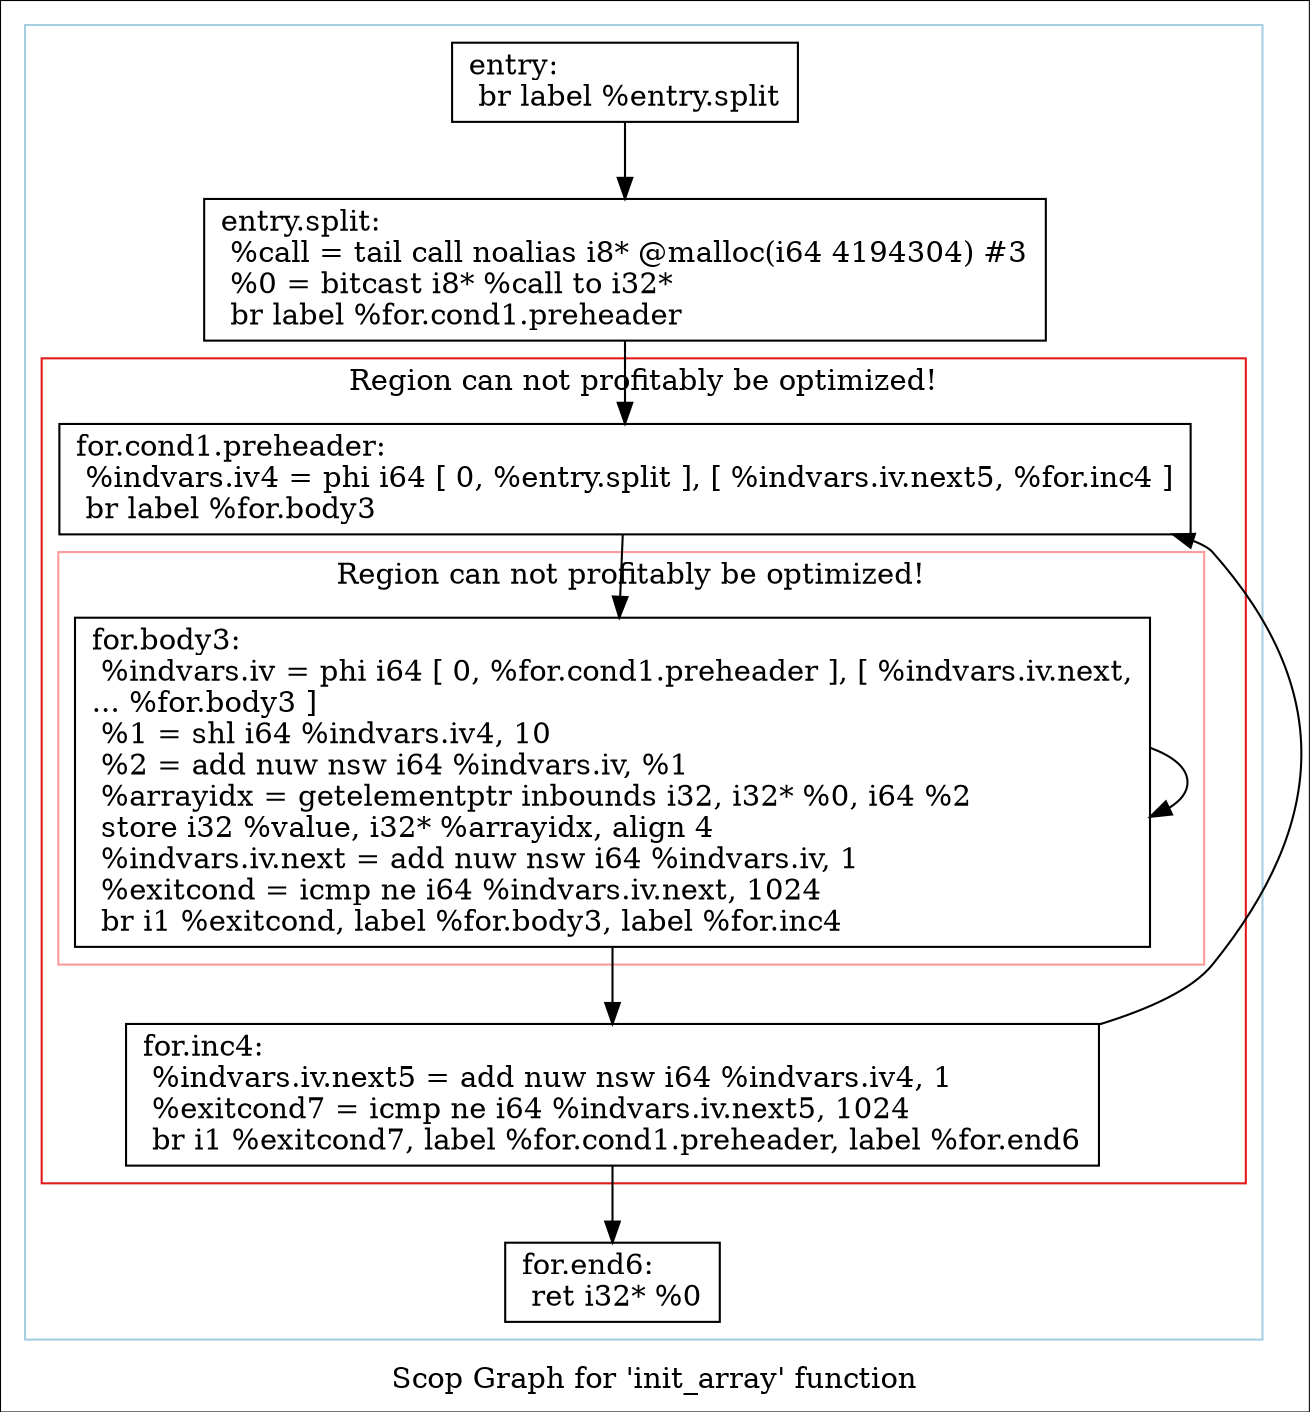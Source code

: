 digraph "Scop Graph for 'init_array' function" {
	label="Scop Graph for 'init_array' function";

	Node0x5f45a40 [shape=record,label="{entry:\l  br label %entry.split\l}"];
	Node0x5f45a40 -> Node0x5f475b0;
	Node0x5f475b0 [shape=record,label="{entry.split:                                      \l  %call = tail call noalias i8* @malloc(i64 4194304) #3\l  %0 = bitcast i8* %call to i32*\l  br label %for.cond1.preheader\l}"];
	Node0x5f475b0 -> Node0x5f46d30;
	Node0x5f46d30 [shape=record,label="{for.cond1.preheader:                              \l  %indvars.iv4 = phi i64 [ 0, %entry.split ], [ %indvars.iv.next5, %for.inc4 ]\l  br label %for.body3\l}"];
	Node0x5f46d30 -> Node0x5f47550;
	Node0x5f47550 [shape=record,label="{for.body3:                                        \l  %indvars.iv = phi i64 [ 0, %for.cond1.preheader ], [ %indvars.iv.next,\l... %for.body3 ]\l  %1 = shl i64 %indvars.iv4, 10\l  %2 = add nuw nsw i64 %indvars.iv, %1\l  %arrayidx = getelementptr inbounds i32, i32* %0, i64 %2\l  store i32 %value, i32* %arrayidx, align 4\l  %indvars.iv.next = add nuw nsw i64 %indvars.iv, 1\l  %exitcond = icmp ne i64 %indvars.iv.next, 1024\l  br i1 %exitcond, label %for.body3, label %for.inc4\l}"];
	Node0x5f47550 -> Node0x5f47550[constraint=false];
	Node0x5f47550 -> Node0x5f46e10;
	Node0x5f46e10 [shape=record,label="{for.inc4:                                         \l  %indvars.iv.next5 = add nuw nsw i64 %indvars.iv4, 1\l  %exitcond7 = icmp ne i64 %indvars.iv.next5, 1024\l  br i1 %exitcond7, label %for.cond1.preheader, label %for.end6\l}"];
	Node0x5f46e10 -> Node0x5f46d30[constraint=false];
	Node0x5f46e10 -> Node0x5f474c0;
	Node0x5f474c0 [shape=record,label="{for.end6:                                         \l  ret i32* %0\l}"];
	colorscheme = "paired12"
        subgraph cluster_0x5f3a710 {
          label = "";
          style = solid;
          color = 1
          subgraph cluster_0x5f3a890 {
            label = "Region can not profitably be optimized!";
            style = solid;
            color = 6
            subgraph cluster_0x5f3aa10 {
              label = "Region can not profitably be optimized!";
              style = solid;
              color = 5
              Node0x5f47550;
            }
            Node0x5f46d30;
            Node0x5f46e10;
          }
          Node0x5f45a40;
          Node0x5f475b0;
          Node0x5f474c0;
        }
}
